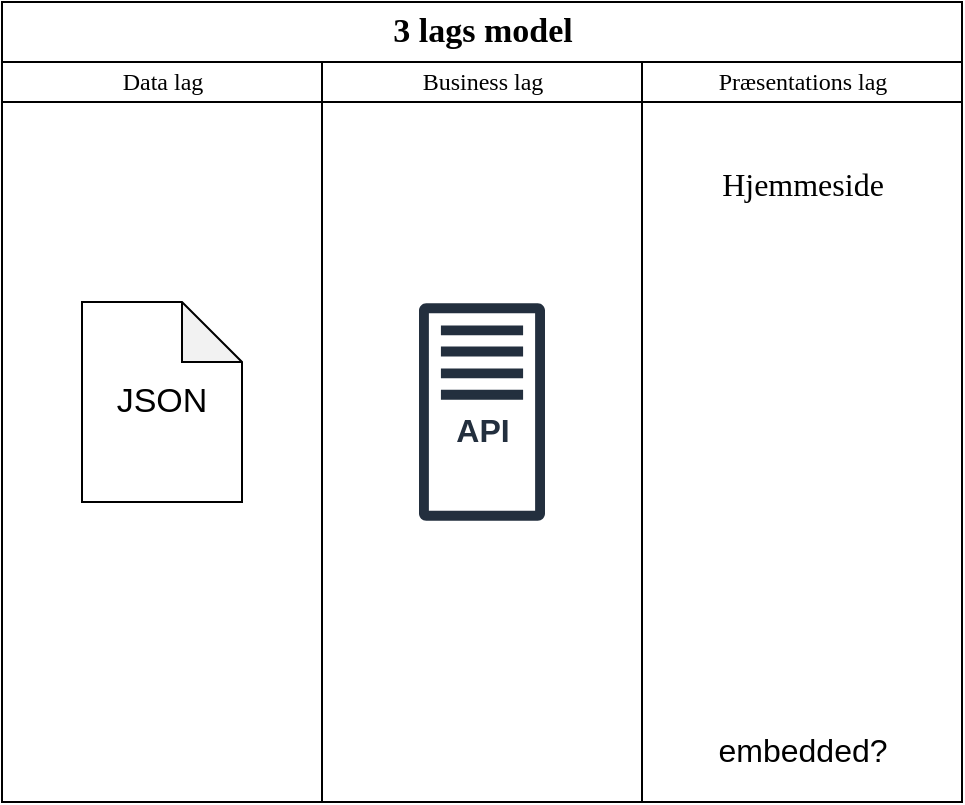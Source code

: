<mxfile version="11.1.1" type="device"><diagram name="Page-1" id="74e2e168-ea6b-b213-b513-2b3c1d86103e"><mxGraphModel dx="1360" dy="818" grid="1" gridSize="10" guides="1" tooltips="1" connect="1" arrows="1" fold="1" page="1" pageScale="1" pageWidth="1100" pageHeight="850" background="#ffffff" math="0" shadow="0"><root><mxCell id="0"/><mxCell id="1" parent="0"/><mxCell id="77e6c97f196da883-1" value="3 lags model" style="swimlane;html=1;childLayout=stackLayout;startSize=30;rounded=0;shadow=0;labelBackgroundColor=none;strokeColor=#000000;strokeWidth=1;fillColor=#ffffff;fontFamily=Ubuntu;fontSize=17;fontColor=#000000;align=center;" parent="1" vertex="1"><mxGeometry x="80" y="40" width="480" height="400" as="geometry"/></mxCell><mxCell id="77e6c97f196da883-2" value="Data lag" style="swimlane;html=1;startSize=20;fontStyle=0;fontFamily=Ubuntu;" parent="77e6c97f196da883-1" vertex="1"><mxGeometry y="30" width="160" height="370" as="geometry"/></mxCell><mxCell id="SRYLRDbj810VQX1fB5K5-1" value="JSON" style="shape=note;whiteSpace=wrap;html=1;backgroundOutline=1;darkOpacity=0.05;fontSize=17;" vertex="1" parent="77e6c97f196da883-2"><mxGeometry x="40" y="120" width="80" height="100" as="geometry"/></mxCell><mxCell id="77e6c97f196da883-3" value="Business lag" style="swimlane;html=1;startSize=20;fontStyle=0;fontFamily=Ubuntu;" parent="77e6c97f196da883-1" vertex="1"><mxGeometry x="160" y="30" width="160" height="370" as="geometry"/></mxCell><mxCell id="SRYLRDbj810VQX1fB5K5-2" value="API" style="outlineConnect=0;fontColor=#232F3E;gradientColor=none;fillColor=#232F3E;strokeColor=none;dashed=0;verticalLabelPosition=middle;verticalAlign=middle;align=center;html=1;fontSize=16;fontStyle=1;aspect=fixed;pointerEvents=1;shape=mxgraph.aws4.traditional_server;labelPosition=center;spacingTop=17;" vertex="1" parent="77e6c97f196da883-3"><mxGeometry x="48.5" y="120" width="63" height="110" as="geometry"/></mxCell><mxCell id="77e6c97f196da883-4" value="Præsentations lag" style="swimlane;html=1;startSize=20;fontFamily=Ubuntu;fontStyle=0" parent="77e6c97f196da883-1" vertex="1"><mxGeometry x="320" y="30" width="160" height="370" as="geometry"/></mxCell><mxCell id="SRYLRDbj810VQX1fB5K5-5" value="&lt;font face=&quot;Ubuntu&quot;&gt;Hjemmeside&lt;/font&gt;" style="shape=image;html=1;verticalAlign=top;verticalLabelPosition=middle;labelBackgroundColor=#ffffff;imageAspect=0;aspect=fixed;image=https://cdn2.iconfinder.com/data/icons/picol-vector/32/website-128.png;fontSize=16;labelPosition=center;align=center;spacingTop=-5;" vertex="1" parent="77e6c97f196da883-4"><mxGeometry x="16" y="50" width="128" height="128" as="geometry"/></mxCell><mxCell id="SRYLRDbj810VQX1fB5K5-6" value="embedded?" style="shape=image;html=1;verticalAlign=top;verticalLabelPosition=bottom;labelBackgroundColor=#ffffff;imageAspect=0;aspect=fixed;image=https://cdn4.iconfinder.com/data/icons/ionicons/512/icon-ipad-128.png;fontSize=16;" vertex="1" parent="77e6c97f196da883-4"><mxGeometry x="16" y="200" width="128" height="128" as="geometry"/></mxCell></root></mxGraphModel></diagram></mxfile>